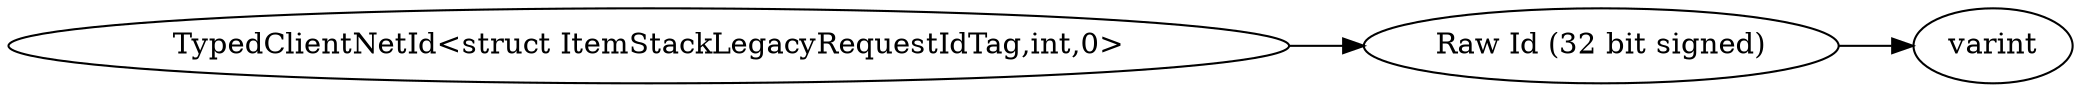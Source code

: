 digraph "TypedClientNetId<struct ItemStackLegacyRequestIdTag,int,0>" {
rankdir = LR
34
34 -> 35
35 -> 36

34 [label="TypedClientNetId<struct ItemStackLegacyRequestIdTag,int,0>",comment="name: \"TypedClientNetId<struct ItemStackLegacyRequestIdTag,int,0>\", typeName: \"\", id: 34, branchId: 0, recurseId: -1, attributes: 0, notes: \"\""];
35 [label="Raw Id (32 bit signed)",comment="name: \"Raw Id (32 bit signed)\", typeName: \"\", id: 35, branchId: 0, recurseId: -1, attributes: 0, notes: \"\""];
36 [label="varint",comment="name: \"varint\", typeName: \"\", id: 36, branchId: 0, recurseId: -1, attributes: 512, notes: \"\""];
{ rank = max;36}

}
